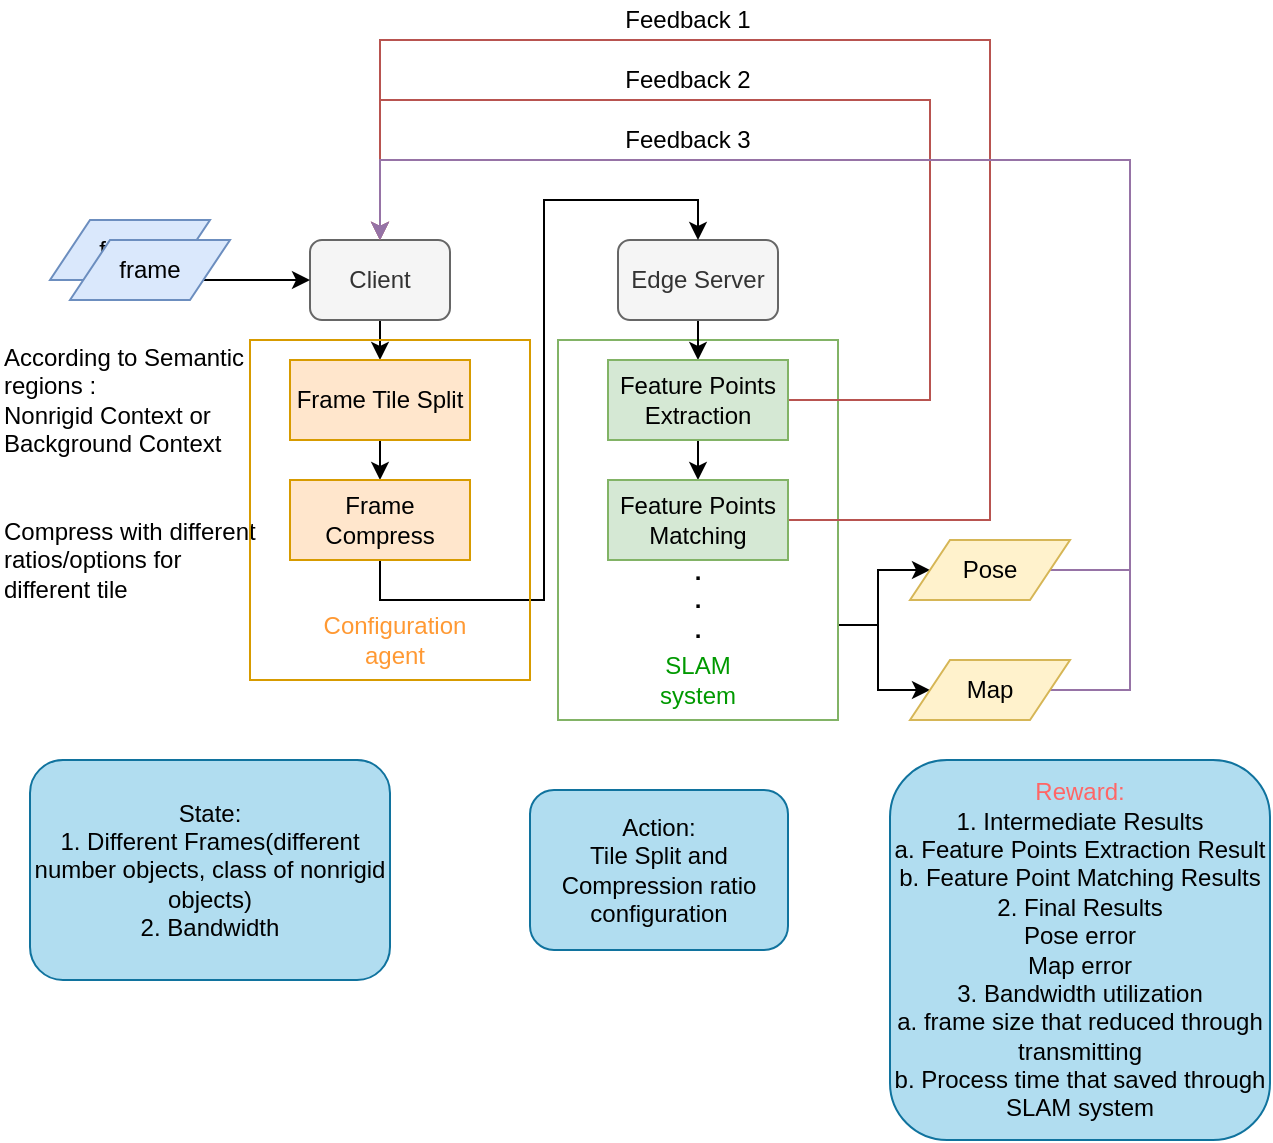 <mxfile version="14.5.1" type="github">
  <diagram id="RAmiI_gLbe4m0hTPBt3y" name="Page-1">
    <mxGraphModel dx="856" dy="524" grid="1" gridSize="10" guides="1" tooltips="1" connect="1" arrows="1" fold="1" page="1" pageScale="1" pageWidth="827" pageHeight="1169" math="0" shadow="0">
      <root>
        <mxCell id="0" />
        <mxCell id="1" parent="0" />
        <mxCell id="QadsBa-9Zq_S_Qc7325S-49" style="edgeStyle=orthogonalEdgeStyle;rounded=0;orthogonalLoop=1;jettySize=auto;html=1;exitX=1;exitY=0.75;exitDx=0;exitDy=0;entryX=0;entryY=0.5;entryDx=0;entryDy=0;" parent="1" source="QadsBa-9Zq_S_Qc7325S-30" target="QadsBa-9Zq_S_Qc7325S-48" edge="1">
          <mxGeometry relative="1" as="geometry" />
        </mxCell>
        <mxCell id="QadsBa-9Zq_S_Qc7325S-50" style="edgeStyle=orthogonalEdgeStyle;rounded=0;orthogonalLoop=1;jettySize=auto;html=1;exitX=1;exitY=0.75;exitDx=0;exitDy=0;entryX=0;entryY=0.5;entryDx=0;entryDy=0;" parent="1" source="QadsBa-9Zq_S_Qc7325S-30" target="QadsBa-9Zq_S_Qc7325S-34" edge="1">
          <mxGeometry relative="1" as="geometry" />
        </mxCell>
        <mxCell id="QadsBa-9Zq_S_Qc7325S-30" value="" style="rounded=0;whiteSpace=wrap;html=1;strokeColor=#82b366;strokeWidth=1;fillColor=none;" parent="1" vertex="1">
          <mxGeometry x="344" y="170" width="140" height="190" as="geometry" />
        </mxCell>
        <mxCell id="QadsBa-9Zq_S_Qc7325S-15" style="edgeStyle=orthogonalEdgeStyle;rounded=0;orthogonalLoop=1;jettySize=auto;html=1;exitX=0.5;exitY=1;exitDx=0;exitDy=0;entryX=0.5;entryY=0;entryDx=0;entryDy=0;" parent="1" source="QadsBa-9Zq_S_Qc7325S-1" edge="1">
          <mxGeometry relative="1" as="geometry">
            <mxPoint x="255" y="180" as="targetPoint" />
          </mxGeometry>
        </mxCell>
        <mxCell id="QadsBa-9Zq_S_Qc7325S-1" value="Client" style="rounded=1;whiteSpace=wrap;html=1;fillColor=#f5f5f5;strokeColor=#666666;fontColor=#333333;" parent="1" vertex="1">
          <mxGeometry x="220" y="120" width="70" height="40" as="geometry" />
        </mxCell>
        <mxCell id="QadsBa-9Zq_S_Qc7325S-25" style="edgeStyle=orthogonalEdgeStyle;rounded=0;orthogonalLoop=1;jettySize=auto;html=1;exitX=0.5;exitY=1;exitDx=0;exitDy=0;entryX=0.5;entryY=0;entryDx=0;entryDy=0;" parent="1" source="QadsBa-9Zq_S_Qc7325S-3" target="QadsBa-9Zq_S_Qc7325S-17" edge="1">
          <mxGeometry relative="1" as="geometry" />
        </mxCell>
        <mxCell id="QadsBa-9Zq_S_Qc7325S-3" value="Edge Server" style="rounded=1;whiteSpace=wrap;html=1;fillColor=#f5f5f5;strokeColor=#666666;fontColor=#333333;" parent="1" vertex="1">
          <mxGeometry x="374" y="120" width="80" height="40" as="geometry" />
        </mxCell>
        <mxCell id="QadsBa-9Zq_S_Qc7325S-4" value="frame" style="shape=parallelogram;perimeter=parallelogramPerimeter;whiteSpace=wrap;html=1;fixedSize=1;fillColor=#dae8fc;strokeColor=#6c8ebf;" parent="1" vertex="1">
          <mxGeometry x="90" y="110" width="80" height="30" as="geometry" />
        </mxCell>
        <mxCell id="QadsBa-9Zq_S_Qc7325S-11" style="edgeStyle=orthogonalEdgeStyle;rounded=0;orthogonalLoop=1;jettySize=auto;html=1;exitX=1;exitY=0.75;exitDx=0;exitDy=0;entryX=0;entryY=0.5;entryDx=0;entryDy=0;" parent="1" source="QadsBa-9Zq_S_Qc7325S-9" target="QadsBa-9Zq_S_Qc7325S-1" edge="1">
          <mxGeometry relative="1" as="geometry" />
        </mxCell>
        <mxCell id="QadsBa-9Zq_S_Qc7325S-9" value="frame" style="shape=parallelogram;perimeter=parallelogramPerimeter;whiteSpace=wrap;html=1;fixedSize=1;fillColor=#dae8fc;strokeColor=#6c8ebf;" parent="1" vertex="1">
          <mxGeometry x="100" y="120" width="80" height="30" as="geometry" />
        </mxCell>
        <mxCell id="QadsBa-9Zq_S_Qc7325S-26" style="edgeStyle=orthogonalEdgeStyle;rounded=0;orthogonalLoop=1;jettySize=auto;html=1;exitX=0.5;exitY=1;exitDx=0;exitDy=0;entryX=0.5;entryY=0;entryDx=0;entryDy=0;" parent="1" source="QadsBa-9Zq_S_Qc7325S-17" target="QadsBa-9Zq_S_Qc7325S-18" edge="1">
          <mxGeometry relative="1" as="geometry" />
        </mxCell>
        <mxCell id="QadsBa-9Zq_S_Qc7325S-42" style="edgeStyle=orthogonalEdgeStyle;rounded=0;orthogonalLoop=1;jettySize=auto;html=1;exitX=1;exitY=0.5;exitDx=0;exitDy=0;entryX=0.5;entryY=0;entryDx=0;entryDy=0;fillColor=#f8cecc;strokeColor=#b85450;" parent="1" source="QadsBa-9Zq_S_Qc7325S-17" target="QadsBa-9Zq_S_Qc7325S-1" edge="1">
          <mxGeometry relative="1" as="geometry">
            <Array as="points">
              <mxPoint x="530" y="200" />
              <mxPoint x="530" y="50" />
              <mxPoint x="255" y="50" />
            </Array>
          </mxGeometry>
        </mxCell>
        <mxCell id="QadsBa-9Zq_S_Qc7325S-17" value="Feature Points&lt;br&gt;Extraction" style="rounded=0;whiteSpace=wrap;html=1;strokeColor=#82b366;strokeWidth=1;fillColor=#d5e8d4;" parent="1" vertex="1">
          <mxGeometry x="369" y="180" width="90" height="40" as="geometry" />
        </mxCell>
        <mxCell id="QadsBa-9Zq_S_Qc7325S-44" style="edgeStyle=orthogonalEdgeStyle;rounded=0;orthogonalLoop=1;jettySize=auto;html=1;exitX=1;exitY=0.5;exitDx=0;exitDy=0;entryX=0.5;entryY=0;entryDx=0;entryDy=0;fillColor=#f8cecc;strokeColor=#b85450;" parent="1" source="QadsBa-9Zq_S_Qc7325S-18" target="QadsBa-9Zq_S_Qc7325S-1" edge="1">
          <mxGeometry relative="1" as="geometry">
            <Array as="points">
              <mxPoint x="560" y="260" />
              <mxPoint x="560" y="20" />
              <mxPoint x="255" y="20" />
            </Array>
          </mxGeometry>
        </mxCell>
        <mxCell id="QadsBa-9Zq_S_Qc7325S-18" value="Feature Points&lt;br&gt;Matching" style="rounded=0;whiteSpace=wrap;html=1;strokeColor=#82b366;strokeWidth=1;fillColor=#d5e8d4;" parent="1" vertex="1">
          <mxGeometry x="369" y="240" width="90" height="40" as="geometry" />
        </mxCell>
        <mxCell id="QadsBa-9Zq_S_Qc7325S-23" style="edgeStyle=orthogonalEdgeStyle;rounded=0;orthogonalLoop=1;jettySize=auto;html=1;exitX=0.5;exitY=1;exitDx=0;exitDy=0;entryX=0.5;entryY=0;entryDx=0;entryDy=0;" parent="1" source="QadsBa-9Zq_S_Qc7325S-20" target="QadsBa-9Zq_S_Qc7325S-21" edge="1">
          <mxGeometry relative="1" as="geometry" />
        </mxCell>
        <mxCell id="QadsBa-9Zq_S_Qc7325S-20" value="Frame Tile Split" style="rounded=0;whiteSpace=wrap;html=1;strokeColor=#d79b00;strokeWidth=1;fillColor=#ffe6cc;" parent="1" vertex="1">
          <mxGeometry x="210" y="180" width="90" height="40" as="geometry" />
        </mxCell>
        <mxCell id="QadsBa-9Zq_S_Qc7325S-24" style="edgeStyle=orthogonalEdgeStyle;rounded=0;orthogonalLoop=1;jettySize=auto;html=1;exitX=0.5;exitY=1;exitDx=0;exitDy=0;entryX=0.5;entryY=0;entryDx=0;entryDy=0;" parent="1" source="QadsBa-9Zq_S_Qc7325S-21" target="QadsBa-9Zq_S_Qc7325S-3" edge="1">
          <mxGeometry relative="1" as="geometry" />
        </mxCell>
        <mxCell id="QadsBa-9Zq_S_Qc7325S-21" value="Frame Compress" style="rounded=0;whiteSpace=wrap;html=1;strokeColor=#d79b00;strokeWidth=1;fillColor=#ffe6cc;" parent="1" vertex="1">
          <mxGeometry x="210" y="240" width="90" height="40" as="geometry" />
        </mxCell>
        <mxCell id="QadsBa-9Zq_S_Qc7325S-22" value="According to Semantic regions :&lt;br&gt;Nonrigid Context or Background Context" style="text;html=1;strokeColor=none;fillColor=none;align=left;verticalAlign=middle;whiteSpace=wrap;rounded=0;" parent="1" vertex="1">
          <mxGeometry x="65" y="170" width="130" height="60" as="geometry" />
        </mxCell>
        <mxCell id="QadsBa-9Zq_S_Qc7325S-27" value="Compress with different ratios/options for different tile" style="text;html=1;strokeColor=none;fillColor=none;align=left;verticalAlign=middle;whiteSpace=wrap;rounded=0;" parent="1" vertex="1">
          <mxGeometry x="65" y="250" width="130" height="60" as="geometry" />
        </mxCell>
        <mxCell id="QadsBa-9Zq_S_Qc7325S-28" value="&lt;b&gt;.&lt;br&gt;.&lt;br&gt;.&lt;/b&gt;" style="text;html=1;strokeColor=none;fillColor=none;align=center;verticalAlign=middle;whiteSpace=wrap;rounded=0;" parent="1" vertex="1">
          <mxGeometry x="394" y="290" width="40" height="20" as="geometry" />
        </mxCell>
        <mxCell id="QadsBa-9Zq_S_Qc7325S-32" value="SLAM system" style="text;html=1;strokeColor=none;fillColor=none;align=center;verticalAlign=middle;whiteSpace=wrap;rounded=0;fontColor=#009900;" parent="1" vertex="1">
          <mxGeometry x="394" y="330" width="40" height="20" as="geometry" />
        </mxCell>
        <mxCell id="QadsBa-9Zq_S_Qc7325S-52" style="edgeStyle=orthogonalEdgeStyle;rounded=0;orthogonalLoop=1;jettySize=auto;html=1;exitX=1;exitY=0.5;exitDx=0;exitDy=0;entryX=0.5;entryY=0;entryDx=0;entryDy=0;fillColor=#e1d5e7;strokeColor=#9673a6;" parent="1" source="QadsBa-9Zq_S_Qc7325S-34" target="QadsBa-9Zq_S_Qc7325S-1" edge="1">
          <mxGeometry relative="1" as="geometry">
            <Array as="points">
              <mxPoint x="630" y="345" />
              <mxPoint x="630" y="80" />
              <mxPoint x="255" y="80" />
            </Array>
          </mxGeometry>
        </mxCell>
        <mxCell id="QadsBa-9Zq_S_Qc7325S-34" value="Map" style="shape=parallelogram;perimeter=parallelogramPerimeter;whiteSpace=wrap;html=1;fixedSize=1;fillColor=#fff2cc;strokeColor=#d6b656;" parent="1" vertex="1">
          <mxGeometry x="520" y="330" width="80" height="30" as="geometry" />
        </mxCell>
        <mxCell id="QadsBa-9Zq_S_Qc7325S-43" value="Feedback 2" style="text;html=1;strokeColor=none;fillColor=none;align=center;verticalAlign=middle;whiteSpace=wrap;rounded=0;" parent="1" vertex="1">
          <mxGeometry x="374" y="30" width="70" height="20" as="geometry" />
        </mxCell>
        <mxCell id="QadsBa-9Zq_S_Qc7325S-46" value="Feedback 1" style="text;html=1;strokeColor=none;fillColor=none;align=center;verticalAlign=middle;whiteSpace=wrap;rounded=0;" parent="1" vertex="1">
          <mxGeometry x="374" width="70" height="20" as="geometry" />
        </mxCell>
        <mxCell id="QadsBa-9Zq_S_Qc7325S-51" style="edgeStyle=orthogonalEdgeStyle;rounded=0;orthogonalLoop=1;jettySize=auto;html=1;exitX=1;exitY=0.5;exitDx=0;exitDy=0;entryX=0.5;entryY=0;entryDx=0;entryDy=0;fillColor=#e1d5e7;strokeColor=#9673a6;" parent="1" source="QadsBa-9Zq_S_Qc7325S-48" target="QadsBa-9Zq_S_Qc7325S-1" edge="1">
          <mxGeometry relative="1" as="geometry">
            <Array as="points">
              <mxPoint x="630" y="285" />
              <mxPoint x="630" y="80" />
              <mxPoint x="255" y="80" />
            </Array>
          </mxGeometry>
        </mxCell>
        <mxCell id="QadsBa-9Zq_S_Qc7325S-48" value="Pose" style="shape=parallelogram;perimeter=parallelogramPerimeter;whiteSpace=wrap;html=1;fixedSize=1;fillColor=#fff2cc;strokeColor=#d6b656;" parent="1" vertex="1">
          <mxGeometry x="520" y="270" width="80" height="30" as="geometry" />
        </mxCell>
        <mxCell id="QadsBa-9Zq_S_Qc7325S-53" value="Feedback 3" style="text;html=1;strokeColor=none;fillColor=none;align=center;verticalAlign=middle;whiteSpace=wrap;rounded=0;" parent="1" vertex="1">
          <mxGeometry x="374" y="60" width="70" height="20" as="geometry" />
        </mxCell>
        <mxCell id="QadsBa-9Zq_S_Qc7325S-58" value="State:&lt;br&gt;&lt;div&gt;&lt;div&gt;&lt;span style=&quot;background-color: transparent&quot;&gt;1. Different Frames&lt;/span&gt;&lt;span style=&quot;background-color: transparent&quot;&gt;(different number objects, class of nonrigid objects)&lt;/span&gt;&lt;/div&gt;&lt;span style=&quot;background-color: transparent&quot;&gt;&lt;div&gt;&lt;span style=&quot;background-color: transparent&quot;&gt;2. Bandwidth&lt;/span&gt;&lt;/div&gt;&lt;/span&gt;&lt;/div&gt;" style="rounded=1;whiteSpace=wrap;html=1;strokeColor=#10739e;strokeWidth=1;fillColor=#b1ddf0;align=center;" parent="1" vertex="1">
          <mxGeometry x="80" y="380" width="180" height="110" as="geometry" />
        </mxCell>
        <mxCell id="QadsBa-9Zq_S_Qc7325S-59" value="Action:&lt;br&gt;Tile Split and Compression ratio configuration" style="rounded=1;whiteSpace=wrap;html=1;strokeColor=#10739e;strokeWidth=1;fillColor=#b1ddf0;" parent="1" vertex="1">
          <mxGeometry x="330" y="395" width="129" height="80" as="geometry" />
        </mxCell>
        <mxCell id="QadsBa-9Zq_S_Qc7325S-60" value="&lt;font color=&quot;#ff6666&quot;&gt;Reward:&lt;/font&gt;&lt;br&gt;1. Intermediate Results&lt;br&gt;a. Feature Points Extraction Result&lt;br&gt;b. Feature Point Matching Results&lt;br&gt;2. Final Results&lt;br&gt;Pose error&lt;br&gt;Map error&lt;br&gt;3. Bandwidth utilization&lt;br&gt;a. frame size that reduced through transmitting&lt;br&gt;b. Process time that saved through SLAM system&lt;br&gt;" style="rounded=1;whiteSpace=wrap;html=1;strokeColor=#10739e;strokeWidth=1;fillColor=#b1ddf0;" parent="1" vertex="1">
          <mxGeometry x="510" y="380" width="190" height="190" as="geometry" />
        </mxCell>
        <mxCell id="p8j2Npl19ea31elHjRWU-1" value="" style="rounded=0;whiteSpace=wrap;html=1;strokeColor=#d79b00;strokeWidth=1;fillColor=none;" vertex="1" parent="1">
          <mxGeometry x="190" y="170" width="140" height="170" as="geometry" />
        </mxCell>
        <mxCell id="p8j2Npl19ea31elHjRWU-2" value="Configuration agent" style="text;html=1;strokeColor=none;fillColor=none;align=center;verticalAlign=middle;whiteSpace=wrap;rounded=0;fontColor=#FF9933;" vertex="1" parent="1">
          <mxGeometry x="220" y="310" width="85" height="20" as="geometry" />
        </mxCell>
      </root>
    </mxGraphModel>
  </diagram>
</mxfile>
